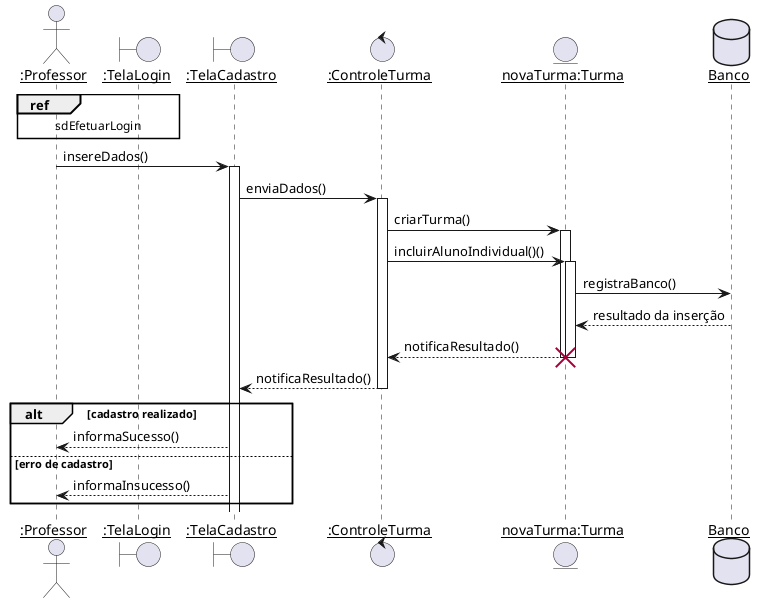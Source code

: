 @startuml
skinparam sequenceParticipant underline

actor ":Professor"  as Professor
boundary ":TelaLogin"   as TelaLogin
boundary ":TelaCadastro"    as TelaCadastro
control ":ControleTurma" as ControleTurma
entity "novaTurma:Turma" as novaTurma
database Banco

ref over Professor, TelaLogin : sdEfetuarLogin
Professor -> TelaCadastro ++: insereDados()
TelaCadastro -> ControleTurma ++: enviaDados()
ControleTurma -> novaTurma ++: criarTurma()
ControleTurma -> novaTurma ++: incluirAlunoIndividual()()
novaTurma -> Banco : registraBanco()
Banco --> novaTurma : resultado da inserção
novaTurma --> ControleTurma --: notificaResultado()
destroy novaTurma
ControleTurma --> TelaCadastro --: notificaResultado()

alt cadastro realizado
    TelaCadastro --> Professor : informaSucesso()
else erro de cadastro
    TelaCadastro --> Professor : informaInsucesso()
end
@enduml
